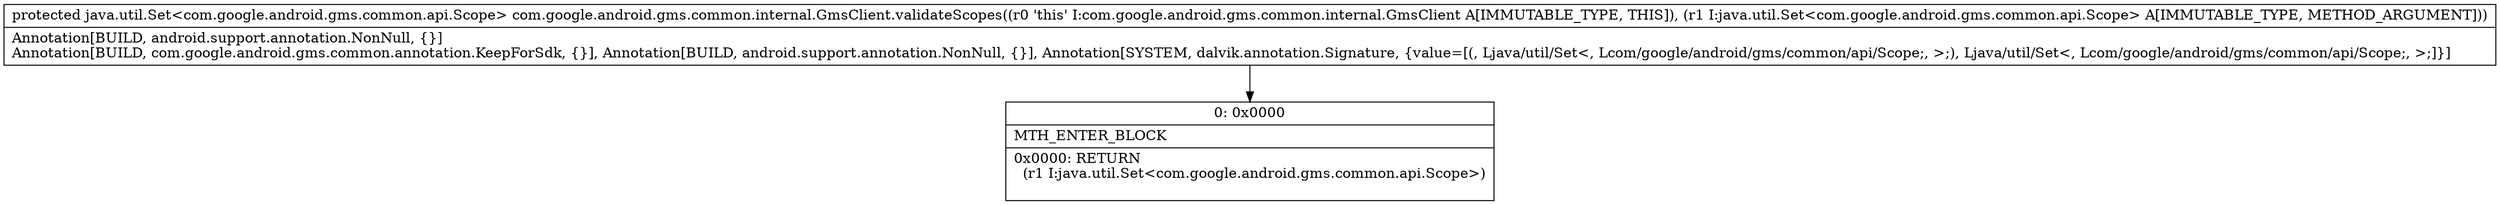 digraph "CFG forcom.google.android.gms.common.internal.GmsClient.validateScopes(Ljava\/util\/Set;)Ljava\/util\/Set;" {
Node_0 [shape=record,label="{0\:\ 0x0000|MTH_ENTER_BLOCK\l|0x0000: RETURN  \l  (r1 I:java.util.Set\<com.google.android.gms.common.api.Scope\>)\l \l}"];
MethodNode[shape=record,label="{protected java.util.Set\<com.google.android.gms.common.api.Scope\> com.google.android.gms.common.internal.GmsClient.validateScopes((r0 'this' I:com.google.android.gms.common.internal.GmsClient A[IMMUTABLE_TYPE, THIS]), (r1 I:java.util.Set\<com.google.android.gms.common.api.Scope\> A[IMMUTABLE_TYPE, METHOD_ARGUMENT]))  | Annotation[BUILD, android.support.annotation.NonNull, \{\}]\lAnnotation[BUILD, com.google.android.gms.common.annotation.KeepForSdk, \{\}], Annotation[BUILD, android.support.annotation.NonNull, \{\}], Annotation[SYSTEM, dalvik.annotation.Signature, \{value=[(, Ljava\/util\/Set\<, Lcom\/google\/android\/gms\/common\/api\/Scope;, \>;), Ljava\/util\/Set\<, Lcom\/google\/android\/gms\/common\/api\/Scope;, \>;]\}]\l}"];
MethodNode -> Node_0;
}

